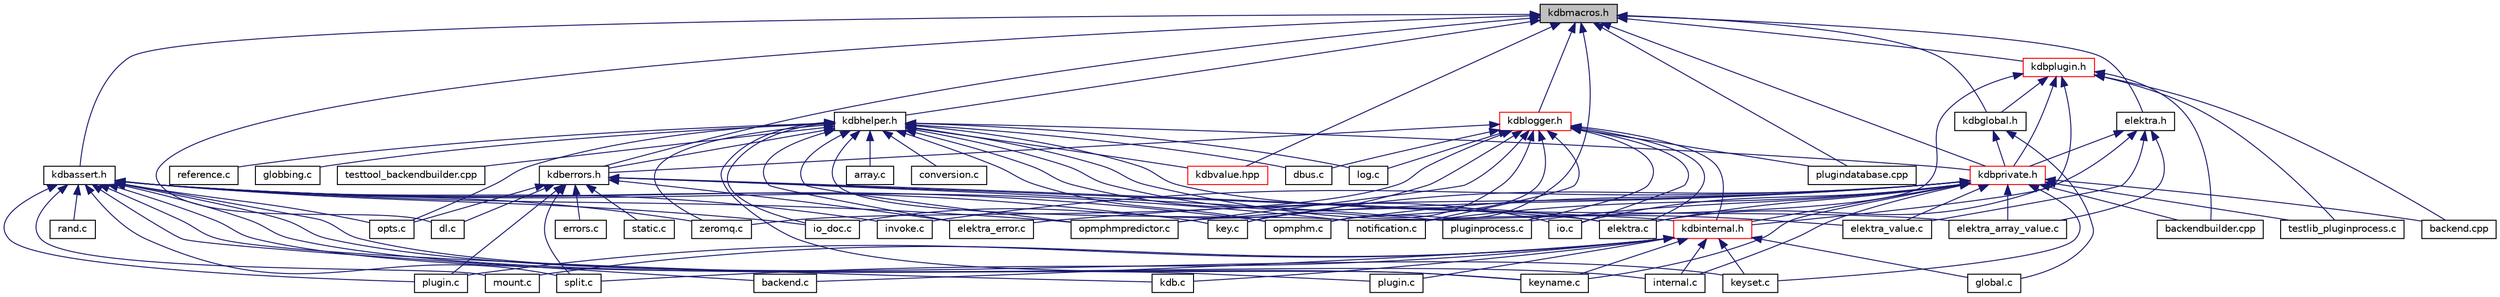 digraph "kdbmacros.h"
{
  edge [fontname="Helvetica",fontsize="10",labelfontname="Helvetica",labelfontsize="10"];
  node [fontname="Helvetica",fontsize="10",shape=record];
  Node1 [label="kdbmacros.h",height=0.2,width=0.4,color="black", fillcolor="grey75", style="filled", fontcolor="black"];
  Node1 -> Node2 [dir="back",color="midnightblue",fontsize="10",style="solid"];
  Node2 [label="opmphm.c",height=0.2,width=0.4,color="black", fillcolor="white", style="filled",URL="$opmphm_8c.html",tooltip="The Order Preserving Minimal Perfect Hash Map. "];
  Node1 -> Node3 [dir="back",color="midnightblue",fontsize="10",style="solid"];
  Node3 [label="dl.c",height=0.2,width=0.4,color="black", fillcolor="white", style="filled",URL="$dl_8c.html",tooltip="Loading modules under linux. "];
  Node1 -> Node4 [dir="back",color="midnightblue",fontsize="10",style="solid"];
  Node4 [label="plugindatabase.cpp",height=0.2,width=0.4,color="black", fillcolor="white", style="filled",URL="$plugindatabase_8cpp.html",tooltip="Implementation of PluginDatabase(s) "];
  Node1 -> Node5 [dir="back",color="midnightblue",fontsize="10",style="solid"];
  Node5 [label="elektra.h",height=0.2,width=0.4,color="black", fillcolor="white", style="filled",URL="$elektra_8h.html",tooltip="Elektra High Level API. "];
  Node5 -> Node6 [dir="back",color="midnightblue",fontsize="10",style="solid"];
  Node6 [label="elektra.c",height=0.2,width=0.4,color="black", fillcolor="white", style="filled",URL="$elektra_8c.html",tooltip="Elektra High Level API. "];
  Node5 -> Node7 [dir="back",color="midnightblue",fontsize="10",style="solid"];
  Node7 [label="elektra_array_value.c",height=0.2,width=0.4,color="black", fillcolor="white", style="filled",URL="$elektra__array__value_8c.html",tooltip="Elektra High Level API. "];
  Node5 -> Node8 [dir="back",color="midnightblue",fontsize="10",style="solid"];
  Node8 [label="elektra_value.c",height=0.2,width=0.4,color="black", fillcolor="white", style="filled",URL="$elektra__value_8c.html",tooltip="Elektra High Level API. "];
  Node5 -> Node9 [dir="back",color="midnightblue",fontsize="10",style="solid"];
  Node9 [label="kdbprivate.h",height=0.2,width=0.4,color="red", fillcolor="white", style="filled",URL="$kdbprivate_8h.html",tooltip="Private declarations. "];
  Node9 -> Node10 [dir="back",color="midnightblue",fontsize="10",style="solid"];
  Node10 [label="internal.c",height=0.2,width=0.4,color="black", fillcolor="white", style="filled",URL="$internal_8c.html",tooltip="Internal methods for Elektra. "];
  Node9 -> Node11 [dir="back",color="midnightblue",fontsize="10",style="solid"];
  Node11 [label="key.c",height=0.2,width=0.4,color="black", fillcolor="white", style="filled",URL="$key_8c.html",tooltip="Methods for Key manipulation. "];
  Node9 -> Node14 [dir="back",color="midnightblue",fontsize="10",style="solid"];
  Node14 [label="keyname.c",height=0.2,width=0.4,color="black", fillcolor="white", style="filled",URL="$elektra_2keyname_8c.html",tooltip="Methods for Key name manipulation. "];
  Node9 -> Node15 [dir="back",color="midnightblue",fontsize="10",style="solid"];
  Node15 [label="keyset.c",height=0.2,width=0.4,color="black", fillcolor="white", style="filled",URL="$keyset_8c.html",tooltip="Methods for key sets. "];
  Node9 -> Node2 [dir="back",color="midnightblue",fontsize="10",style="solid"];
  Node9 -> Node18 [dir="back",color="midnightblue",fontsize="10",style="solid"];
  Node18 [label="opmphmpredictor.c",height=0.2,width=0.4,color="black", fillcolor="white", style="filled",URL="$opmphmpredictor_8c.html",tooltip="The Order Preserving Minimal Perfect Hash Map Predictor. "];
  Node9 -> Node6 [dir="back",color="midnightblue",fontsize="10",style="solid"];
  Node9 -> Node7 [dir="back",color="midnightblue",fontsize="10",style="solid"];
  Node9 -> Node20 [dir="back",color="midnightblue",fontsize="10",style="solid"];
  Node20 [label="elektra_error.c",height=0.2,width=0.4,color="black", fillcolor="white", style="filled",URL="$elektra__error_8c.html",tooltip="Elektra error codes. "];
  Node9 -> Node8 [dir="back",color="midnightblue",fontsize="10",style="solid"];
  Node9 -> Node21 [dir="back",color="midnightblue",fontsize="10",style="solid"];
  Node21 [label="invoke.c",height=0.2,width=0.4,color="black", fillcolor="white", style="filled",URL="$invoke_8c.html",tooltip="Library for invoking exported plugin functions. "];
  Node9 -> Node22 [dir="back",color="midnightblue",fontsize="10",style="solid"];
  Node22 [label="io.c",height=0.2,width=0.4,color="black", fillcolor="white", style="filled",URL="$io_8c.html",tooltip="Implementation of I/O functions as defined in kdbio.h. "];
  Node9 -> Node24 [dir="back",color="midnightblue",fontsize="10",style="solid"];
  Node24 [label="notification.c",height=0.2,width=0.4,color="black", fillcolor="white", style="filled",URL="$notification_8c.html",tooltip="Implementation of notification functions as defined in kdbnotification.h. "];
  Node9 -> Node25 [dir="back",color="midnightblue",fontsize="10",style="solid"];
  Node25 [label="pluginprocess.c",height=0.2,width=0.4,color="black", fillcolor="white", style="filled",URL="$pluginprocess_8c.html",tooltip="Source for the pluginprocess library. "];
  Node9 -> Node26 [dir="back",color="midnightblue",fontsize="10",style="solid"];
  Node26 [label="testlib_pluginprocess.c",height=0.2,width=0.4,color="black", fillcolor="white", style="filled",URL="$testlib__pluginprocess_8c.html",tooltip="Tests for pluginprocess library. "];
  Node9 -> Node27 [dir="back",color="midnightblue",fontsize="10",style="solid"];
  Node27 [label="backend.cpp",height=0.2,width=0.4,color="black", fillcolor="white", style="filled",URL="$src_2backend_8cpp.html",tooltip="Implementation of backend. "];
  Node9 -> Node28 [dir="back",color="midnightblue",fontsize="10",style="solid"];
  Node28 [label="backendbuilder.cpp",height=0.2,width=0.4,color="black", fillcolor="white", style="filled",URL="$backendbuilder_8cpp.html",tooltip="Implementation of backend builder. "];
  Node9 -> Node37 [dir="back",color="midnightblue",fontsize="10",style="solid"];
  Node37 [label="kdbinternal.h",height=0.2,width=0.4,color="red", fillcolor="white", style="filled",URL="$kdbinternal_8h.html",tooltip="Includes most internal header files. "];
  Node37 -> Node38 [dir="back",color="midnightblue",fontsize="10",style="solid"];
  Node38 [label="backend.c",height=0.2,width=0.4,color="black", fillcolor="white", style="filled",URL="$backend_8c.html",tooltip="Everything related to a backend. "];
  Node37 -> Node39 [dir="back",color="midnightblue",fontsize="10",style="solid"];
  Node39 [label="global.c",height=0.2,width=0.4,color="black", fillcolor="white", style="filled",URL="$global_8c.html",tooltip="Helpers for global plugins. "];
  Node37 -> Node10 [dir="back",color="midnightblue",fontsize="10",style="solid"];
  Node37 -> Node40 [dir="back",color="midnightblue",fontsize="10",style="solid"];
  Node40 [label="kdb.c",height=0.2,width=0.4,color="black", fillcolor="white", style="filled",URL="$kdb_8c.html",tooltip="Low level functions for access the Key Database. "];
  Node37 -> Node14 [dir="back",color="midnightblue",fontsize="10",style="solid"];
  Node37 -> Node15 [dir="back",color="midnightblue",fontsize="10",style="solid"];
  Node37 -> Node41 [dir="back",color="midnightblue",fontsize="10",style="solid"];
  Node41 [label="mount.c",height=0.2,width=0.4,color="black", fillcolor="white", style="filled",URL="$mount_8c.html",tooltip="Internals of mount functionality. "];
  Node37 -> Node42 [dir="back",color="midnightblue",fontsize="10",style="solid"];
  Node42 [label="plugin.c",height=0.2,width=0.4,color="black", fillcolor="white", style="filled",URL="$elektra_2plugin_8c.html",tooltip="Interna of plugin functionality. "];
  Node37 -> Node43 [dir="back",color="midnightblue",fontsize="10",style="solid"];
  Node43 [label="split.c",height=0.2,width=0.4,color="black", fillcolor="white", style="filled",URL="$split_8c.html",tooltip="Interna of splitting functionality. "];
  Node37 -> Node45 [dir="back",color="midnightblue",fontsize="10",style="solid"];
  Node45 [label="plugin.c",height=0.2,width=0.4,color="black", fillcolor="white", style="filled",URL="$plugin_2plugin_8c.html",tooltip="Access plugin handle. "];
  Node1 -> Node46 [dir="back",color="midnightblue",fontsize="10",style="solid"];
  Node46 [label="kdbassert.h",height=0.2,width=0.4,color="black", fillcolor="white", style="filled",URL="$kdbassert_8h.html",tooltip="Assertions macros. "];
  Node46 -> Node38 [dir="back",color="midnightblue",fontsize="10",style="solid"];
  Node46 -> Node10 [dir="back",color="midnightblue",fontsize="10",style="solid"];
  Node46 -> Node40 [dir="back",color="midnightblue",fontsize="10",style="solid"];
  Node46 -> Node11 [dir="back",color="midnightblue",fontsize="10",style="solid"];
  Node46 -> Node14 [dir="back",color="midnightblue",fontsize="10",style="solid"];
  Node46 -> Node15 [dir="back",color="midnightblue",fontsize="10",style="solid"];
  Node46 -> Node41 [dir="back",color="midnightblue",fontsize="10",style="solid"];
  Node46 -> Node2 [dir="back",color="midnightblue",fontsize="10",style="solid"];
  Node46 -> Node18 [dir="back",color="midnightblue",fontsize="10",style="solid"];
  Node46 -> Node42 [dir="back",color="midnightblue",fontsize="10",style="solid"];
  Node46 -> Node47 [dir="back",color="midnightblue",fontsize="10",style="solid"];
  Node47 [label="rand.c",height=0.2,width=0.4,color="black", fillcolor="white", style="filled",URL="$rand_8c.html",tooltip="Rand for Elektra. "];
  Node46 -> Node43 [dir="back",color="midnightblue",fontsize="10",style="solid"];
  Node46 -> Node21 [dir="back",color="midnightblue",fontsize="10",style="solid"];
  Node46 -> Node48 [dir="back",color="midnightblue",fontsize="10",style="solid"];
  Node48 [label="zeromq.c",height=0.2,width=0.4,color="black", fillcolor="white", style="filled",URL="$zeromq_8c.html",tooltip="I/O Adapter for D-Bus. "];
  Node46 -> Node24 [dir="back",color="midnightblue",fontsize="10",style="solid"];
  Node46 -> Node49 [dir="back",color="midnightblue",fontsize="10",style="solid"];
  Node49 [label="opts.c",height=0.2,width=0.4,color="black", fillcolor="white", style="filled",URL="$opts_8c.html"];
  Node46 -> Node45 [dir="back",color="midnightblue",fontsize="10",style="solid"];
  Node46 -> Node50 [dir="back",color="midnightblue",fontsize="10",style="solid"];
  Node50 [label="io_doc.c",height=0.2,width=0.4,color="black", fillcolor="white", style="filled",URL="$io__doc_8c.html",tooltip="I/O example binding. "];
  Node1 -> Node51 [dir="back",color="midnightblue",fontsize="10",style="solid"];
  Node51 [label="kdberrors.h",height=0.2,width=0.4,color="black", fillcolor="white", style="filled",URL="$kdberrors_8h.html",tooltip="Provides all macros and definitions which are used for emitting error or warnings. "];
  Node51 -> Node52 [dir="back",color="midnightblue",fontsize="10",style="solid"];
  Node52 [label="errors.c",height=0.2,width=0.4,color="black", fillcolor="white", style="filled",URL="$errors_8c.html",tooltip="Used for writing the error/warning information into a key to be used for emitting messages to the use..."];
  Node51 -> Node42 [dir="back",color="midnightblue",fontsize="10",style="solid"];
  Node51 -> Node43 [dir="back",color="midnightblue",fontsize="10",style="solid"];
  Node51 -> Node6 [dir="back",color="midnightblue",fontsize="10",style="solid"];
  Node51 -> Node20 [dir="back",color="midnightblue",fontsize="10",style="solid"];
  Node51 -> Node3 [dir="back",color="midnightblue",fontsize="10",style="solid"];
  Node51 -> Node53 [dir="back",color="midnightblue",fontsize="10",style="solid"];
  Node53 [label="static.c",height=0.2,width=0.4,color="black", fillcolor="white", style="filled",URL="$static_8c.html"];
  Node51 -> Node49 [dir="back",color="midnightblue",fontsize="10",style="solid"];
  Node51 -> Node25 [dir="back",color="midnightblue",fontsize="10",style="solid"];
  Node51 -> Node37 [dir="back",color="midnightblue",fontsize="10",style="solid"];
  Node1 -> Node54 [dir="back",color="midnightblue",fontsize="10",style="solid"];
  Node54 [label="kdbglobal.h",height=0.2,width=0.4,color="black", fillcolor="white", style="filled",URL="$kdbglobal_8h.html",tooltip="Defines for global plugins. "];
  Node54 -> Node39 [dir="back",color="midnightblue",fontsize="10",style="solid"];
  Node54 -> Node9 [dir="back",color="midnightblue",fontsize="10",style="solid"];
  Node1 -> Node55 [dir="back",color="midnightblue",fontsize="10",style="solid"];
  Node55 [label="kdbhelper.h",height=0.2,width=0.4,color="black", fillcolor="white", style="filled",URL="$kdbhelper_8h.html",tooltip="Helper for memory management. "];
  Node55 -> Node56 [dir="back",color="midnightblue",fontsize="10",style="solid"];
  Node56 [label="array.c",height=0.2,width=0.4,color="black", fillcolor="white", style="filled",URL="$array_8c.html",tooltip="Array methods. "];
  Node55 -> Node57 [dir="back",color="midnightblue",fontsize="10",style="solid"];
  Node57 [label="conversion.c",height=0.2,width=0.4,color="black", fillcolor="white", style="filled",URL="$conversion_8c.html",tooltip="Elektra High Level API. "];
  Node55 -> Node58 [dir="back",color="midnightblue",fontsize="10",style="solid"];
  Node58 [label="reference.c",height=0.2,width=0.4,color="black", fillcolor="white", style="filled",URL="$reference_8c.html",tooltip="Reference methods. "];
  Node55 -> Node14 [dir="back",color="midnightblue",fontsize="10",style="solid"];
  Node55 -> Node59 [dir="back",color="midnightblue",fontsize="10",style="solid"];
  Node59 [label="log.c",height=0.2,width=0.4,color="black", fillcolor="white", style="filled",URL="$log_8c.html",tooltip="Non-C99 Logger Implementation. "];
  Node55 -> Node2 [dir="back",color="midnightblue",fontsize="10",style="solid"];
  Node55 -> Node18 [dir="back",color="midnightblue",fontsize="10",style="solid"];
  Node55 -> Node60 [dir="back",color="midnightblue",fontsize="10",style="solid"];
  Node60 [label="globbing.c",height=0.2,width=0.4,color="black", fillcolor="white", style="filled",URL="$globbing_8c.html",tooltip="Library for performing globbing on keynames. "];
  Node55 -> Node6 [dir="back",color="midnightblue",fontsize="10",style="solid"];
  Node55 -> Node7 [dir="back",color="midnightblue",fontsize="10",style="solid"];
  Node55 -> Node20 [dir="back",color="midnightblue",fontsize="10",style="solid"];
  Node55 -> Node8 [dir="back",color="midnightblue",fontsize="10",style="solid"];
  Node55 -> Node61 [dir="back",color="midnightblue",fontsize="10",style="solid"];
  Node61 [label="dbus.c",height=0.2,width=0.4,color="black", fillcolor="white", style="filled",URL="$dbus_8c.html",tooltip="I/O Adapter for D-Bus. "];
  Node55 -> Node48 [dir="back",color="midnightblue",fontsize="10",style="solid"];
  Node55 -> Node22 [dir="back",color="midnightblue",fontsize="10",style="solid"];
  Node55 -> Node24 [dir="back",color="midnightblue",fontsize="10",style="solid"];
  Node55 -> Node49 [dir="back",color="midnightblue",fontsize="10",style="solid"];
  Node55 -> Node62 [dir="back",color="midnightblue",fontsize="10",style="solid"];
  Node62 [label="testtool_backendbuilder.cpp",height=0.2,width=0.4,color="black", fillcolor="white", style="filled",URL="$testtool__backendbuilder_8cpp.html",tooltip="Tests for the Backend builder class. "];
  Node55 -> Node51 [dir="back",color="midnightblue",fontsize="10",style="solid"];
  Node55 -> Node9 [dir="back",color="midnightblue",fontsize="10",style="solid"];
  Node55 -> Node63 [dir="back",color="midnightblue",fontsize="10",style="solid"];
  Node63 [label="kdbvalue.hpp",height=0.2,width=0.4,color="red", fillcolor="white", style="filled",URL="$kdbvalue_8hpp.html"];
  Node55 -> Node50 [dir="back",color="midnightblue",fontsize="10",style="solid"];
  Node1 -> Node66 [dir="back",color="midnightblue",fontsize="10",style="solid"];
  Node66 [label="kdbplugin.h",height=0.2,width=0.4,color="red", fillcolor="white", style="filled",URL="$kdbplugin_8h.html",tooltip="Methods for plugin programing. "];
  Node66 -> Node24 [dir="back",color="midnightblue",fontsize="10",style="solid"];
  Node66 -> Node26 [dir="back",color="midnightblue",fontsize="10",style="solid"];
  Node66 -> Node27 [dir="back",color="midnightblue",fontsize="10",style="solid"];
  Node66 -> Node28 [dir="back",color="midnightblue",fontsize="10",style="solid"];
  Node66 -> Node54 [dir="back",color="midnightblue",fontsize="10",style="solid"];
  Node66 -> Node37 [dir="back",color="midnightblue",fontsize="10",style="solid"];
  Node66 -> Node9 [dir="back",color="midnightblue",fontsize="10",style="solid"];
  Node1 -> Node73 [dir="back",color="midnightblue",fontsize="10",style="solid"];
  Node73 [label="kdblogger.h",height=0.2,width=0.4,color="red", fillcolor="white", style="filled",URL="$kdblogger_8h.html",tooltip="Logger Interface. "];
  Node73 -> Node11 [dir="back",color="midnightblue",fontsize="10",style="solid"];
  Node73 -> Node59 [dir="back",color="midnightblue",fontsize="10",style="solid"];
  Node73 -> Node2 [dir="back",color="midnightblue",fontsize="10",style="solid"];
  Node73 -> Node18 [dir="back",color="midnightblue",fontsize="10",style="solid"];
  Node73 -> Node6 [dir="back",color="midnightblue",fontsize="10",style="solid"];
  Node73 -> Node61 [dir="back",color="midnightblue",fontsize="10",style="solid"];
  Node73 -> Node48 [dir="back",color="midnightblue",fontsize="10",style="solid"];
  Node73 -> Node22 [dir="back",color="midnightblue",fontsize="10",style="solid"];
  Node73 -> Node24 [dir="back",color="midnightblue",fontsize="10",style="solid"];
  Node73 -> Node25 [dir="back",color="midnightblue",fontsize="10",style="solid"];
  Node73 -> Node4 [dir="back",color="midnightblue",fontsize="10",style="solid"];
  Node73 -> Node51 [dir="back",color="midnightblue",fontsize="10",style="solid"];
  Node73 -> Node37 [dir="back",color="midnightblue",fontsize="10",style="solid"];
  Node73 -> Node50 [dir="back",color="midnightblue",fontsize="10",style="solid"];
  Node1 -> Node9 [dir="back",color="midnightblue",fontsize="10",style="solid"];
  Node1 -> Node63 [dir="back",color="midnightblue",fontsize="10",style="solid"];
}
